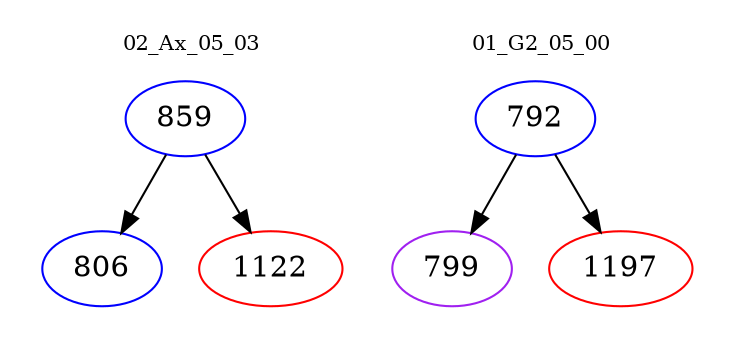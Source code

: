 digraph{
subgraph cluster_0 {
color = white
label = "02_Ax_05_03";
fontsize=10;
T0_859 [label="859", color="blue"]
T0_859 -> T0_806 [color="black"]
T0_806 [label="806", color="blue"]
T0_859 -> T0_1122 [color="black"]
T0_1122 [label="1122", color="red"]
}
subgraph cluster_1 {
color = white
label = "01_G2_05_00";
fontsize=10;
T1_792 [label="792", color="blue"]
T1_792 -> T1_799 [color="black"]
T1_799 [label="799", color="purple"]
T1_792 -> T1_1197 [color="black"]
T1_1197 [label="1197", color="red"]
}
}
